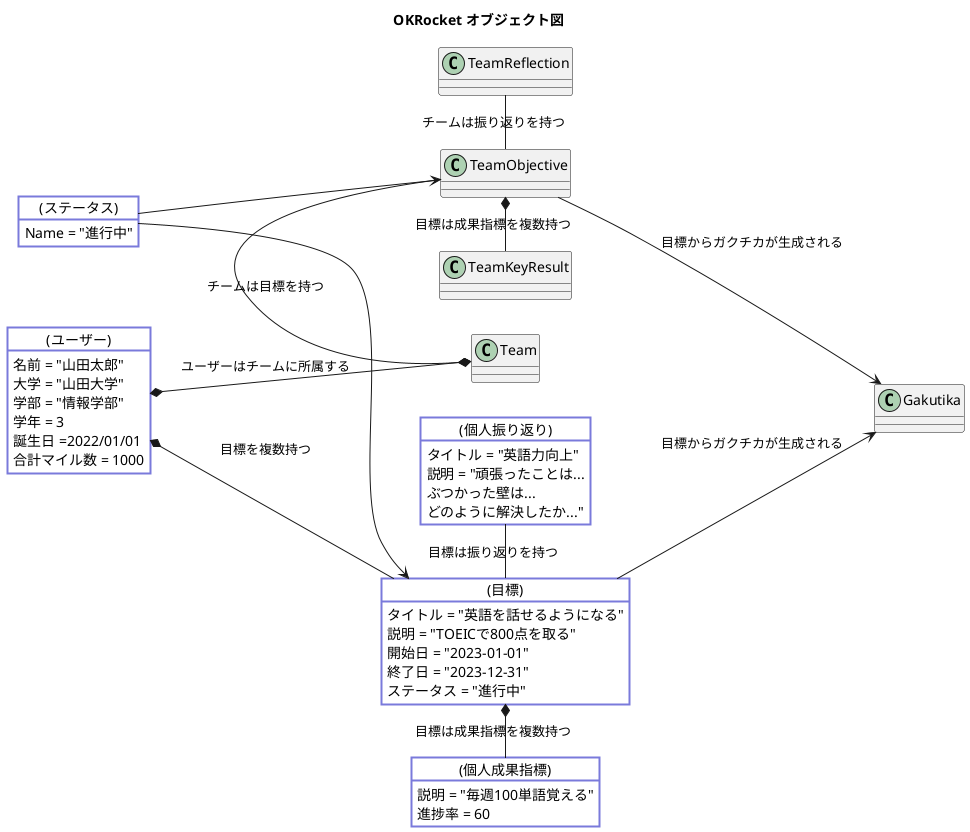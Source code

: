 @startuml
title OKRocket PersonalObjectiveUsease オブジェクト図

left to right direction

skinparam usecase {
  BackgroundColor #ffffff
  BorderColor #7a7adb
  FontColor #000000
  BorderThickness 2
}
skinparam package {
  BackgroundColor #ffffff
  BorderColor #5941a9
}


package "個人目標ユースケース" as PersonalObjectiveUsease {
  usecase "個人目標を登録する" as createObjective
  usecase "個人目標を一覧表示する" as listObjectives
  usecase "個人目標を更新する" as updateObjective
  usecase "個人目標を削除する" as deleteObjective
  usecase "進捗率を取得する" as getProgressRate
}

@startuml
title OKRocket オブジェクト図

left to right direction

skinparam object {
  BackgroundColor #ffffff
  BorderColor #7a7adb
  FontColor #000000
  BorderThickness 2
}

object "(ユーザー)" as User {
  名前 = "山田太郎"
  大学 = "山田大学"
  学部 = "情報学部"
  学年 = 3
  誕生日 =2022/01/01
  合計マイル数 = 1000
}

object "(目標)" as Objective {
  タイトル = "英語を話せるようになる"
  説明 = "TOEICで800点を取る"
  開始日 = "2023-01-01"
  終了日 = "2023-12-31"
  ステータス = "進行中"
}

object "(個人成果指標)" as KeyResult {
  説明 = "毎週100単語覚える"
  進捗率 = 60
}

object "(個人振り返り)" as Reflection {
  タイトル = "英語力向上"
  説明 = "頑張ったことは...\nぶつかった壁は...\nどのように解決したか..."
}

object "(ステータス)" as Status {
  Name = "進行中"
}

User *--* Team : "ユーザーはチームに所属する"

Objective -up-* User : "目標を複数持つ"
Objective *- KeyResult : "目標は成果指標を複数持つ"
Objective -left- Reflection : "目標は振り返りを持つ"

TeamObjective -* Team : "チームは目標を持つ"
TeamObjective *-  TeamKeyResult : "目標は成果指標を複数持つ"
TeamObjective -left- TeamReflection : "チームは振り返りを持つ"

Objective --> Gakutika : "目標からガクチカが生成される"
TeamObjective --> Gakutika : "目標からガクチカが生成される"

Status --> TeamObjective
Status --> Objective


@enduml



@enduml
